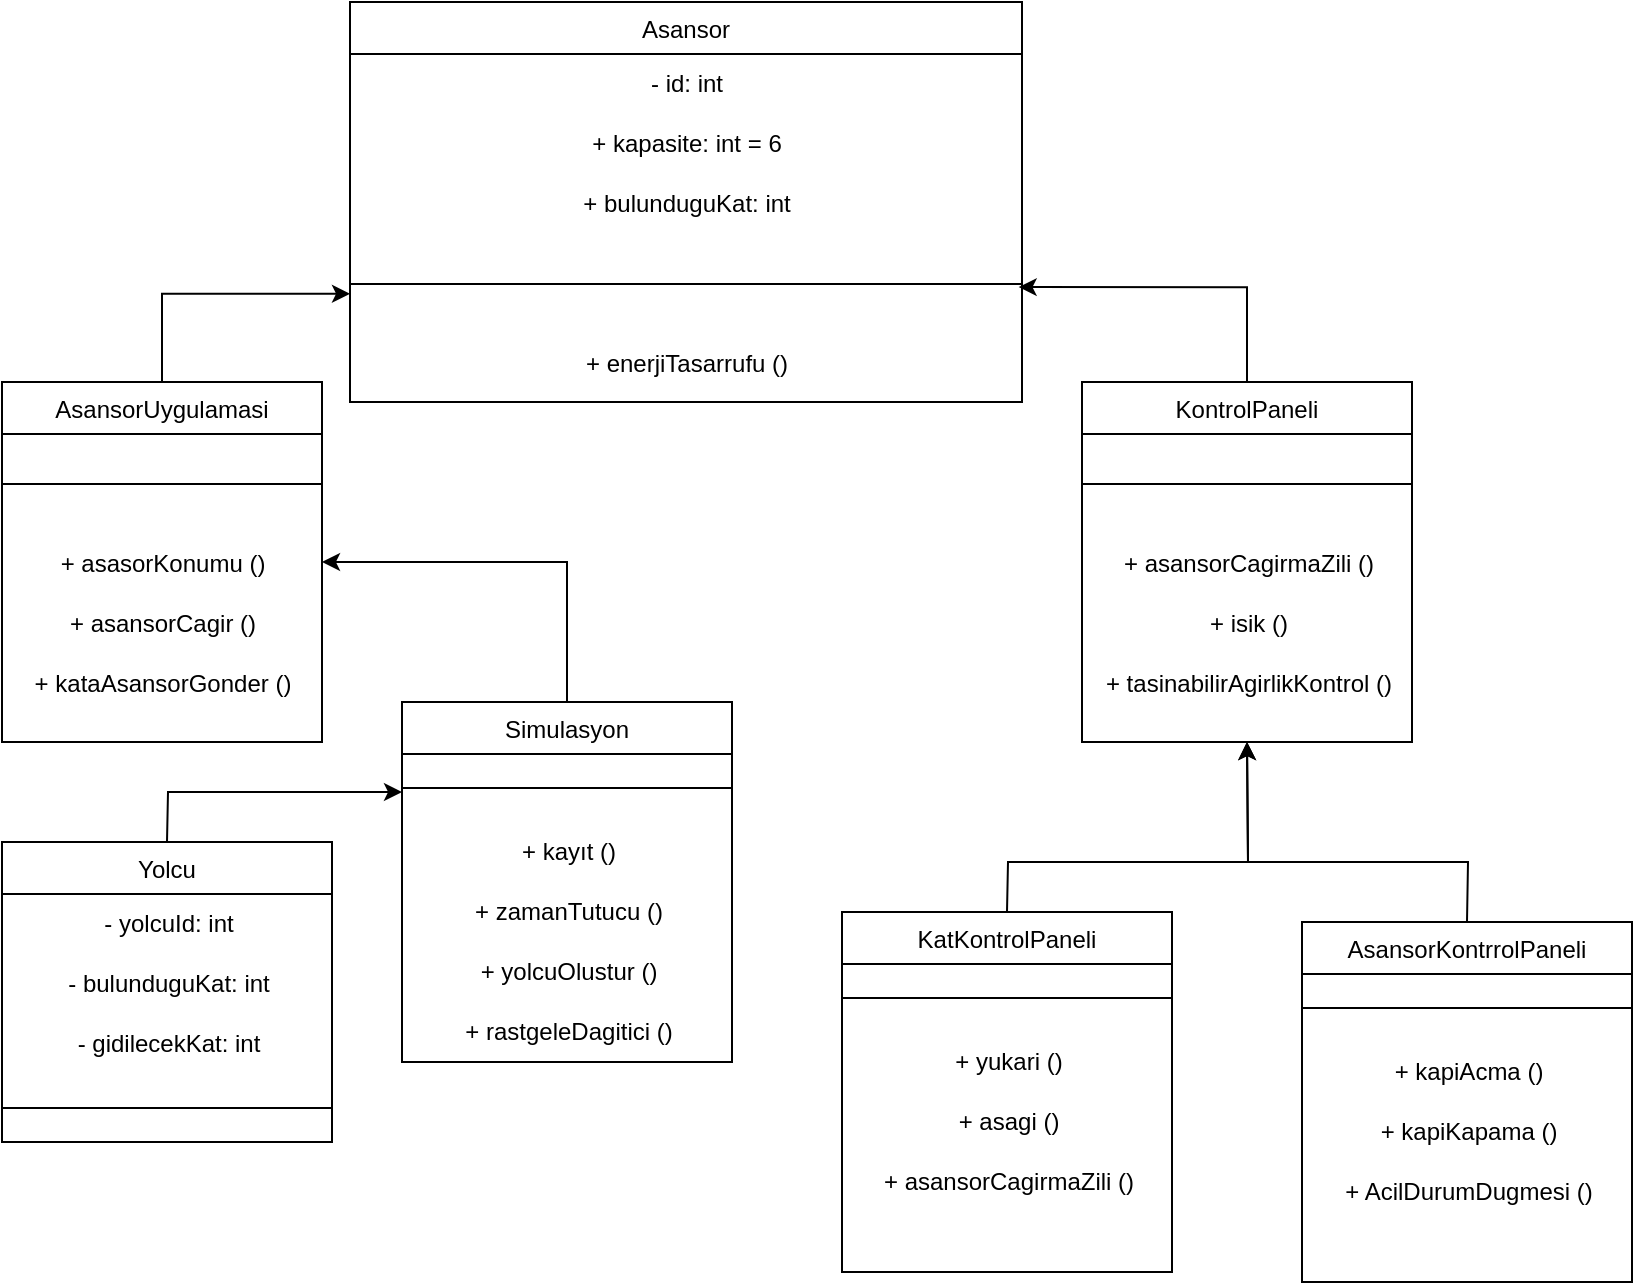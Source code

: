 <mxfile version="21.7.4" type="device">
  <diagram id="C5RBs43oDa-KdzZeNtuy" name="Page-1">
    <mxGraphModel dx="1493" dy="640" grid="1" gridSize="10" guides="1" tooltips="1" connect="1" arrows="1" fold="1" page="1" pageScale="1" pageWidth="827" pageHeight="1169" math="0" shadow="0">
      <root>
        <mxCell id="WIyWlLk6GJQsqaUBKTNV-0" />
        <mxCell id="WIyWlLk6GJQsqaUBKTNV-1" parent="WIyWlLk6GJQsqaUBKTNV-0" />
        <mxCell id="7I8WZK7cO3IiVVHnGnqm-39" value="Asansor" style="swimlane;fontStyle=0;align=center;verticalAlign=top;childLayout=stackLayout;horizontal=1;startSize=26;horizontalStack=0;resizeParent=1;resizeLast=0;collapsible=1;marginBottom=0;rounded=0;shadow=0;strokeWidth=1;" vertex="1" parent="WIyWlLk6GJQsqaUBKTNV-1">
          <mxGeometry x="334" y="130" width="336" height="200" as="geometry">
            <mxRectangle x="130" y="380" width="160" height="26" as="alternateBounds" />
          </mxGeometry>
        </mxCell>
        <mxCell id="7I8WZK7cO3IiVVHnGnqm-42" value="- id: int" style="text;html=1;align=center;verticalAlign=middle;resizable=0;points=[];autosize=1;strokeColor=none;fillColor=none;" vertex="1" parent="7I8WZK7cO3IiVVHnGnqm-39">
          <mxGeometry y="26" width="336" height="30" as="geometry" />
        </mxCell>
        <mxCell id="7I8WZK7cO3IiVVHnGnqm-43" value="+ kapasite: int = 6" style="text;html=1;align=center;verticalAlign=middle;resizable=0;points=[];autosize=1;strokeColor=none;fillColor=none;" vertex="1" parent="7I8WZK7cO3IiVVHnGnqm-39">
          <mxGeometry y="56" width="336" height="30" as="geometry" />
        </mxCell>
        <mxCell id="7I8WZK7cO3IiVVHnGnqm-64" value="+ bulunduguKat: int" style="text;html=1;align=center;verticalAlign=middle;resizable=0;points=[];autosize=1;strokeColor=none;fillColor=none;" vertex="1" parent="7I8WZK7cO3IiVVHnGnqm-39">
          <mxGeometry y="86" width="336" height="30" as="geometry" />
        </mxCell>
        <mxCell id="7I8WZK7cO3IiVVHnGnqm-40" value="" style="line;html=1;strokeWidth=1;align=left;verticalAlign=middle;spacingTop=-1;spacingLeft=3;spacingRight=3;rotatable=0;labelPosition=right;points=[];portConstraint=eastwest;" vertex="1" parent="7I8WZK7cO3IiVVHnGnqm-39">
          <mxGeometry y="116" width="336" height="50" as="geometry" />
        </mxCell>
        <mxCell id="7I8WZK7cO3IiVVHnGnqm-65" value="+ enerjiTasarrufu ()" style="text;html=1;align=center;verticalAlign=middle;resizable=0;points=[];autosize=1;strokeColor=none;fillColor=none;" vertex="1" parent="7I8WZK7cO3IiVVHnGnqm-39">
          <mxGeometry y="166" width="336" height="30" as="geometry" />
        </mxCell>
        <mxCell id="7I8WZK7cO3IiVVHnGnqm-147" style="edgeStyle=orthogonalEdgeStyle;rounded=0;orthogonalLoop=1;jettySize=auto;html=1;entryX=0.995;entryY=0.531;entryDx=0;entryDy=0;entryPerimeter=0;" edge="1" parent="WIyWlLk6GJQsqaUBKTNV-1" source="7I8WZK7cO3IiVVHnGnqm-68" target="7I8WZK7cO3IiVVHnGnqm-40">
          <mxGeometry relative="1" as="geometry" />
        </mxCell>
        <mxCell id="7I8WZK7cO3IiVVHnGnqm-68" value="KontrolPaneli" style="swimlane;fontStyle=0;align=center;verticalAlign=top;childLayout=stackLayout;horizontal=1;startSize=26;horizontalStack=0;resizeParent=1;resizeLast=0;collapsible=1;marginBottom=0;rounded=0;shadow=0;strokeWidth=1;" vertex="1" parent="WIyWlLk6GJQsqaUBKTNV-1">
          <mxGeometry x="700" y="320" width="165" height="180" as="geometry">
            <mxRectangle x="130" y="380" width="160" height="26" as="alternateBounds" />
          </mxGeometry>
        </mxCell>
        <mxCell id="7I8WZK7cO3IiVVHnGnqm-72" value="" style="line;html=1;strokeWidth=1;align=left;verticalAlign=middle;spacingTop=-1;spacingLeft=3;spacingRight=3;rotatable=0;labelPosition=right;points=[];portConstraint=eastwest;" vertex="1" parent="7I8WZK7cO3IiVVHnGnqm-68">
          <mxGeometry y="26" width="165" height="50" as="geometry" />
        </mxCell>
        <mxCell id="7I8WZK7cO3IiVVHnGnqm-170" value="+ asansorCagirmaZili ()" style="text;html=1;align=center;verticalAlign=middle;resizable=0;points=[];autosize=1;strokeColor=none;fillColor=none;" vertex="1" parent="7I8WZK7cO3IiVVHnGnqm-68">
          <mxGeometry y="76" width="165" height="30" as="geometry" />
        </mxCell>
        <mxCell id="7I8WZK7cO3IiVVHnGnqm-171" value="+ isik ()" style="text;html=1;align=center;verticalAlign=middle;resizable=0;points=[];autosize=1;strokeColor=none;fillColor=none;" vertex="1" parent="7I8WZK7cO3IiVVHnGnqm-68">
          <mxGeometry y="106" width="165" height="30" as="geometry" />
        </mxCell>
        <mxCell id="7I8WZK7cO3IiVVHnGnqm-172" value="+ tasinabilirAgirlikKontrol ()" style="text;html=1;align=center;verticalAlign=middle;resizable=0;points=[];autosize=1;strokeColor=none;fillColor=none;" vertex="1" parent="7I8WZK7cO3IiVVHnGnqm-68">
          <mxGeometry y="136" width="165" height="30" as="geometry" />
        </mxCell>
        <mxCell id="7I8WZK7cO3IiVVHnGnqm-146" style="edgeStyle=orthogonalEdgeStyle;rounded=0;orthogonalLoop=1;jettySize=auto;html=1;entryX=0;entryY=0.598;entryDx=0;entryDy=0;entryPerimeter=0;" edge="1" parent="WIyWlLk6GJQsqaUBKTNV-1" source="7I8WZK7cO3IiVVHnGnqm-84" target="7I8WZK7cO3IiVVHnGnqm-40">
          <mxGeometry relative="1" as="geometry" />
        </mxCell>
        <mxCell id="7I8WZK7cO3IiVVHnGnqm-84" value="AsansorUygulamasi" style="swimlane;fontStyle=0;align=center;verticalAlign=top;childLayout=stackLayout;horizontal=1;startSize=26;horizontalStack=0;resizeParent=1;resizeLast=0;collapsible=1;marginBottom=0;rounded=0;shadow=0;strokeWidth=1;" vertex="1" parent="WIyWlLk6GJQsqaUBKTNV-1">
          <mxGeometry x="160" y="320" width="160" height="180" as="geometry">
            <mxRectangle x="130" y="380" width="160" height="26" as="alternateBounds" />
          </mxGeometry>
        </mxCell>
        <mxCell id="7I8WZK7cO3IiVVHnGnqm-88" value="" style="line;html=1;strokeWidth=1;align=left;verticalAlign=middle;spacingTop=-1;spacingLeft=3;spacingRight=3;rotatable=0;labelPosition=right;points=[];portConstraint=eastwest;" vertex="1" parent="7I8WZK7cO3IiVVHnGnqm-84">
          <mxGeometry y="26" width="160" height="50" as="geometry" />
        </mxCell>
        <mxCell id="7I8WZK7cO3IiVVHnGnqm-89" value="+ asasorKonumu ()" style="text;html=1;align=center;verticalAlign=middle;resizable=0;points=[];autosize=1;strokeColor=none;fillColor=none;" vertex="1" parent="7I8WZK7cO3IiVVHnGnqm-84">
          <mxGeometry y="76" width="160" height="30" as="geometry" />
        </mxCell>
        <mxCell id="7I8WZK7cO3IiVVHnGnqm-128" value="+ asansorCagir ()" style="text;html=1;align=center;verticalAlign=middle;resizable=0;points=[];autosize=1;strokeColor=none;fillColor=none;" vertex="1" parent="7I8WZK7cO3IiVVHnGnqm-84">
          <mxGeometry y="106" width="160" height="30" as="geometry" />
        </mxCell>
        <mxCell id="7I8WZK7cO3IiVVHnGnqm-179" value="+ kataAsansorGonder ()" style="text;html=1;align=center;verticalAlign=middle;resizable=0;points=[];autosize=1;strokeColor=none;fillColor=none;" vertex="1" parent="7I8WZK7cO3IiVVHnGnqm-84">
          <mxGeometry y="136" width="160" height="30" as="geometry" />
        </mxCell>
        <mxCell id="7I8WZK7cO3IiVVHnGnqm-130" value="Yolcu" style="swimlane;fontStyle=0;align=center;verticalAlign=top;childLayout=stackLayout;horizontal=1;startSize=26;horizontalStack=0;resizeParent=1;resizeLast=0;collapsible=1;marginBottom=0;rounded=0;shadow=0;strokeWidth=1;" vertex="1" parent="WIyWlLk6GJQsqaUBKTNV-1">
          <mxGeometry x="160" y="550" width="165" height="150" as="geometry">
            <mxRectangle x="130" y="380" width="160" height="26" as="alternateBounds" />
          </mxGeometry>
        </mxCell>
        <mxCell id="7I8WZK7cO3IiVVHnGnqm-131" value="- yolcuId: int" style="text;html=1;align=center;verticalAlign=middle;resizable=0;points=[];autosize=1;strokeColor=none;fillColor=none;" vertex="1" parent="7I8WZK7cO3IiVVHnGnqm-130">
          <mxGeometry y="26" width="165" height="30" as="geometry" />
        </mxCell>
        <mxCell id="7I8WZK7cO3IiVVHnGnqm-185" value="- bulunduguKat: int" style="text;html=1;align=center;verticalAlign=middle;resizable=0;points=[];autosize=1;strokeColor=none;fillColor=none;" vertex="1" parent="7I8WZK7cO3IiVVHnGnqm-130">
          <mxGeometry y="56" width="165" height="30" as="geometry" />
        </mxCell>
        <mxCell id="7I8WZK7cO3IiVVHnGnqm-184" value="- gidilecekKat: int" style="text;html=1;align=center;verticalAlign=middle;resizable=0;points=[];autosize=1;strokeColor=none;fillColor=none;" vertex="1" parent="7I8WZK7cO3IiVVHnGnqm-130">
          <mxGeometry y="86" width="165" height="30" as="geometry" />
        </mxCell>
        <mxCell id="7I8WZK7cO3IiVVHnGnqm-132" value="" style="line;html=1;strokeWidth=1;align=left;verticalAlign=middle;spacingTop=-1;spacingLeft=3;spacingRight=3;rotatable=0;labelPosition=right;points=[];portConstraint=eastwest;" vertex="1" parent="7I8WZK7cO3IiVVHnGnqm-130">
          <mxGeometry y="116" width="165" height="34" as="geometry" />
        </mxCell>
        <mxCell id="7I8WZK7cO3IiVVHnGnqm-143" style="edgeStyle=orthogonalEdgeStyle;rounded=0;orthogonalLoop=1;jettySize=auto;html=1;entryX=1;entryY=0.5;entryDx=0;entryDy=0;exitX=0.5;exitY=0;exitDx=0;exitDy=0;" edge="1" parent="WIyWlLk6GJQsqaUBKTNV-1" source="7I8WZK7cO3IiVVHnGnqm-135" target="7I8WZK7cO3IiVVHnGnqm-84">
          <mxGeometry relative="1" as="geometry">
            <mxPoint x="442.5" y="540" as="targetPoint" />
          </mxGeometry>
        </mxCell>
        <mxCell id="7I8WZK7cO3IiVVHnGnqm-135" value="Simulasyon" style="swimlane;fontStyle=0;align=center;verticalAlign=top;childLayout=stackLayout;horizontal=1;startSize=26;horizontalStack=0;resizeParent=1;resizeLast=0;collapsible=1;marginBottom=0;rounded=0;shadow=0;strokeWidth=1;" vertex="1" parent="WIyWlLk6GJQsqaUBKTNV-1">
          <mxGeometry x="360" y="480" width="165" height="180" as="geometry">
            <mxRectangle x="130" y="380" width="160" height="26" as="alternateBounds" />
          </mxGeometry>
        </mxCell>
        <mxCell id="7I8WZK7cO3IiVVHnGnqm-137" value="" style="line;html=1;strokeWidth=1;align=left;verticalAlign=middle;spacingTop=-1;spacingLeft=3;spacingRight=3;rotatable=0;labelPosition=right;points=[];portConstraint=eastwest;" vertex="1" parent="7I8WZK7cO3IiVVHnGnqm-135">
          <mxGeometry y="26" width="165" height="34" as="geometry" />
        </mxCell>
        <mxCell id="7I8WZK7cO3IiVVHnGnqm-182" value="+ kayıt ()" style="text;html=1;align=center;verticalAlign=middle;resizable=0;points=[];autosize=1;strokeColor=none;fillColor=none;" vertex="1" parent="7I8WZK7cO3IiVVHnGnqm-135">
          <mxGeometry y="60" width="165" height="30" as="geometry" />
        </mxCell>
        <mxCell id="7I8WZK7cO3IiVVHnGnqm-138" value="+ zamanTutucu ()" style="text;html=1;align=center;verticalAlign=middle;resizable=0;points=[];autosize=1;strokeColor=none;fillColor=none;" vertex="1" parent="7I8WZK7cO3IiVVHnGnqm-135">
          <mxGeometry y="90" width="165" height="30" as="geometry" />
        </mxCell>
        <mxCell id="7I8WZK7cO3IiVVHnGnqm-180" value="+ yolcuOlustur ()" style="text;html=1;align=center;verticalAlign=middle;resizable=0;points=[];autosize=1;strokeColor=none;fillColor=none;" vertex="1" parent="7I8WZK7cO3IiVVHnGnqm-135">
          <mxGeometry y="120" width="165" height="30" as="geometry" />
        </mxCell>
        <mxCell id="7I8WZK7cO3IiVVHnGnqm-181" value="+ rastgeleDagitici ()" style="text;html=1;align=center;verticalAlign=middle;resizable=0;points=[];autosize=1;strokeColor=none;fillColor=none;" vertex="1" parent="7I8WZK7cO3IiVVHnGnqm-135">
          <mxGeometry y="150" width="165" height="30" as="geometry" />
        </mxCell>
        <mxCell id="7I8WZK7cO3IiVVHnGnqm-144" value="" style="endArrow=classic;html=1;rounded=0;exitX=0.5;exitY=0;exitDx=0;exitDy=0;entryX=0;entryY=0.25;entryDx=0;entryDy=0;" edge="1" parent="WIyWlLk6GJQsqaUBKTNV-1" source="7I8WZK7cO3IiVVHnGnqm-130" target="7I8WZK7cO3IiVVHnGnqm-135">
          <mxGeometry width="50" height="50" relative="1" as="geometry">
            <mxPoint x="380" y="730" as="sourcePoint" />
            <mxPoint x="240" y="510" as="targetPoint" />
            <Array as="points">
              <mxPoint x="243" y="525" />
            </Array>
          </mxGeometry>
        </mxCell>
        <mxCell id="7I8WZK7cO3IiVVHnGnqm-148" value="KatKontrolPaneli" style="swimlane;fontStyle=0;align=center;verticalAlign=top;childLayout=stackLayout;horizontal=1;startSize=26;horizontalStack=0;resizeParent=1;resizeLast=0;collapsible=1;marginBottom=0;rounded=0;shadow=0;strokeWidth=1;" vertex="1" parent="WIyWlLk6GJQsqaUBKTNV-1">
          <mxGeometry x="580" y="585" width="165" height="180" as="geometry">
            <mxRectangle x="130" y="380" width="160" height="26" as="alternateBounds" />
          </mxGeometry>
        </mxCell>
        <mxCell id="7I8WZK7cO3IiVVHnGnqm-150" value="" style="line;html=1;strokeWidth=1;align=left;verticalAlign=middle;spacingTop=-1;spacingLeft=3;spacingRight=3;rotatable=0;labelPosition=right;points=[];portConstraint=eastwest;" vertex="1" parent="7I8WZK7cO3IiVVHnGnqm-148">
          <mxGeometry y="26" width="165" height="34" as="geometry" />
        </mxCell>
        <mxCell id="7I8WZK7cO3IiVVHnGnqm-151" value="+ yukari ()" style="text;html=1;align=center;verticalAlign=middle;resizable=0;points=[];autosize=1;strokeColor=none;fillColor=none;" vertex="1" parent="7I8WZK7cO3IiVVHnGnqm-148">
          <mxGeometry y="60" width="165" height="30" as="geometry" />
        </mxCell>
        <mxCell id="7I8WZK7cO3IiVVHnGnqm-168" value="+ asagi ()" style="text;html=1;align=center;verticalAlign=middle;resizable=0;points=[];autosize=1;strokeColor=none;fillColor=none;" vertex="1" parent="7I8WZK7cO3IiVVHnGnqm-148">
          <mxGeometry y="90" width="165" height="30" as="geometry" />
        </mxCell>
        <mxCell id="7I8WZK7cO3IiVVHnGnqm-169" value="+ asansorCagirmaZili ()" style="text;html=1;align=center;verticalAlign=middle;resizable=0;points=[];autosize=1;strokeColor=none;fillColor=none;" vertex="1" parent="7I8WZK7cO3IiVVHnGnqm-148">
          <mxGeometry y="120" width="165" height="30" as="geometry" />
        </mxCell>
        <mxCell id="7I8WZK7cO3IiVVHnGnqm-152" value="AsansorKontrrolPaneli" style="swimlane;fontStyle=0;align=center;verticalAlign=top;childLayout=stackLayout;horizontal=1;startSize=26;horizontalStack=0;resizeParent=1;resizeLast=0;collapsible=1;marginBottom=0;rounded=0;shadow=0;strokeWidth=1;" vertex="1" parent="WIyWlLk6GJQsqaUBKTNV-1">
          <mxGeometry x="810" y="590" width="165" height="180" as="geometry">
            <mxRectangle x="130" y="380" width="160" height="26" as="alternateBounds" />
          </mxGeometry>
        </mxCell>
        <mxCell id="7I8WZK7cO3IiVVHnGnqm-154" value="" style="line;html=1;strokeWidth=1;align=left;verticalAlign=middle;spacingTop=-1;spacingLeft=3;spacingRight=3;rotatable=0;labelPosition=right;points=[];portConstraint=eastwest;" vertex="1" parent="7I8WZK7cO3IiVVHnGnqm-152">
          <mxGeometry y="26" width="165" height="34" as="geometry" />
        </mxCell>
        <mxCell id="7I8WZK7cO3IiVVHnGnqm-165" value="+ kapiAcma ()" style="text;html=1;align=center;verticalAlign=middle;resizable=0;points=[];autosize=1;strokeColor=none;fillColor=none;" vertex="1" parent="7I8WZK7cO3IiVVHnGnqm-152">
          <mxGeometry y="60" width="165" height="30" as="geometry" />
        </mxCell>
        <mxCell id="7I8WZK7cO3IiVVHnGnqm-166" value="+ kapiKapama ()" style="text;html=1;align=center;verticalAlign=middle;resizable=0;points=[];autosize=1;strokeColor=none;fillColor=none;" vertex="1" parent="7I8WZK7cO3IiVVHnGnqm-152">
          <mxGeometry y="90" width="165" height="30" as="geometry" />
        </mxCell>
        <mxCell id="7I8WZK7cO3IiVVHnGnqm-167" value="+ AcilDurumDugmesi ()" style="text;html=1;align=center;verticalAlign=middle;resizable=0;points=[];autosize=1;strokeColor=none;fillColor=none;" vertex="1" parent="7I8WZK7cO3IiVVHnGnqm-152">
          <mxGeometry y="120" width="165" height="30" as="geometry" />
        </mxCell>
        <mxCell id="7I8WZK7cO3IiVVHnGnqm-157" value="" style="endArrow=classic;html=1;rounded=0;exitX=0.5;exitY=0;exitDx=0;exitDy=0;entryX=0.5;entryY=1;entryDx=0;entryDy=0;" edge="1" parent="WIyWlLk6GJQsqaUBKTNV-1" source="7I8WZK7cO3IiVVHnGnqm-148" target="7I8WZK7cO3IiVVHnGnqm-68">
          <mxGeometry width="50" height="50" relative="1" as="geometry">
            <mxPoint x="650" y="680" as="sourcePoint" />
            <mxPoint x="700" y="630" as="targetPoint" />
            <Array as="points">
              <mxPoint x="663" y="560" />
              <mxPoint x="783" y="560" />
            </Array>
          </mxGeometry>
        </mxCell>
        <mxCell id="7I8WZK7cO3IiVVHnGnqm-158" value="" style="endArrow=classic;html=1;rounded=0;exitX=0.5;exitY=0;exitDx=0;exitDy=0;entryX=0.5;entryY=1;entryDx=0;entryDy=0;" edge="1" parent="WIyWlLk6GJQsqaUBKTNV-1" source="7I8WZK7cO3IiVVHnGnqm-152" target="7I8WZK7cO3IiVVHnGnqm-68">
          <mxGeometry width="50" height="50" relative="1" as="geometry">
            <mxPoint x="650" y="680" as="sourcePoint" />
            <mxPoint x="700" y="630" as="targetPoint" />
            <Array as="points">
              <mxPoint x="893" y="560" />
              <mxPoint x="850" y="560" />
              <mxPoint x="783" y="560" />
            </Array>
          </mxGeometry>
        </mxCell>
      </root>
    </mxGraphModel>
  </diagram>
</mxfile>
